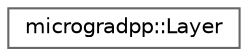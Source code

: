 digraph "Graphical Class Hierarchy"
{
 // LATEX_PDF_SIZE
  bgcolor="transparent";
  edge [fontname=Helvetica,fontsize=10,labelfontname=Helvetica,labelfontsize=10];
  node [fontname=Helvetica,fontsize=10,shape=box,height=0.2,width=0.4];
  rankdir="LR";
  Node0 [id="Node000000",label="microgradpp::Layer",height=0.2,width=0.4,color="grey40", fillcolor="white", style="filled",URL="$classmicrogradpp_1_1_layer.html",tooltip=" "];
}

